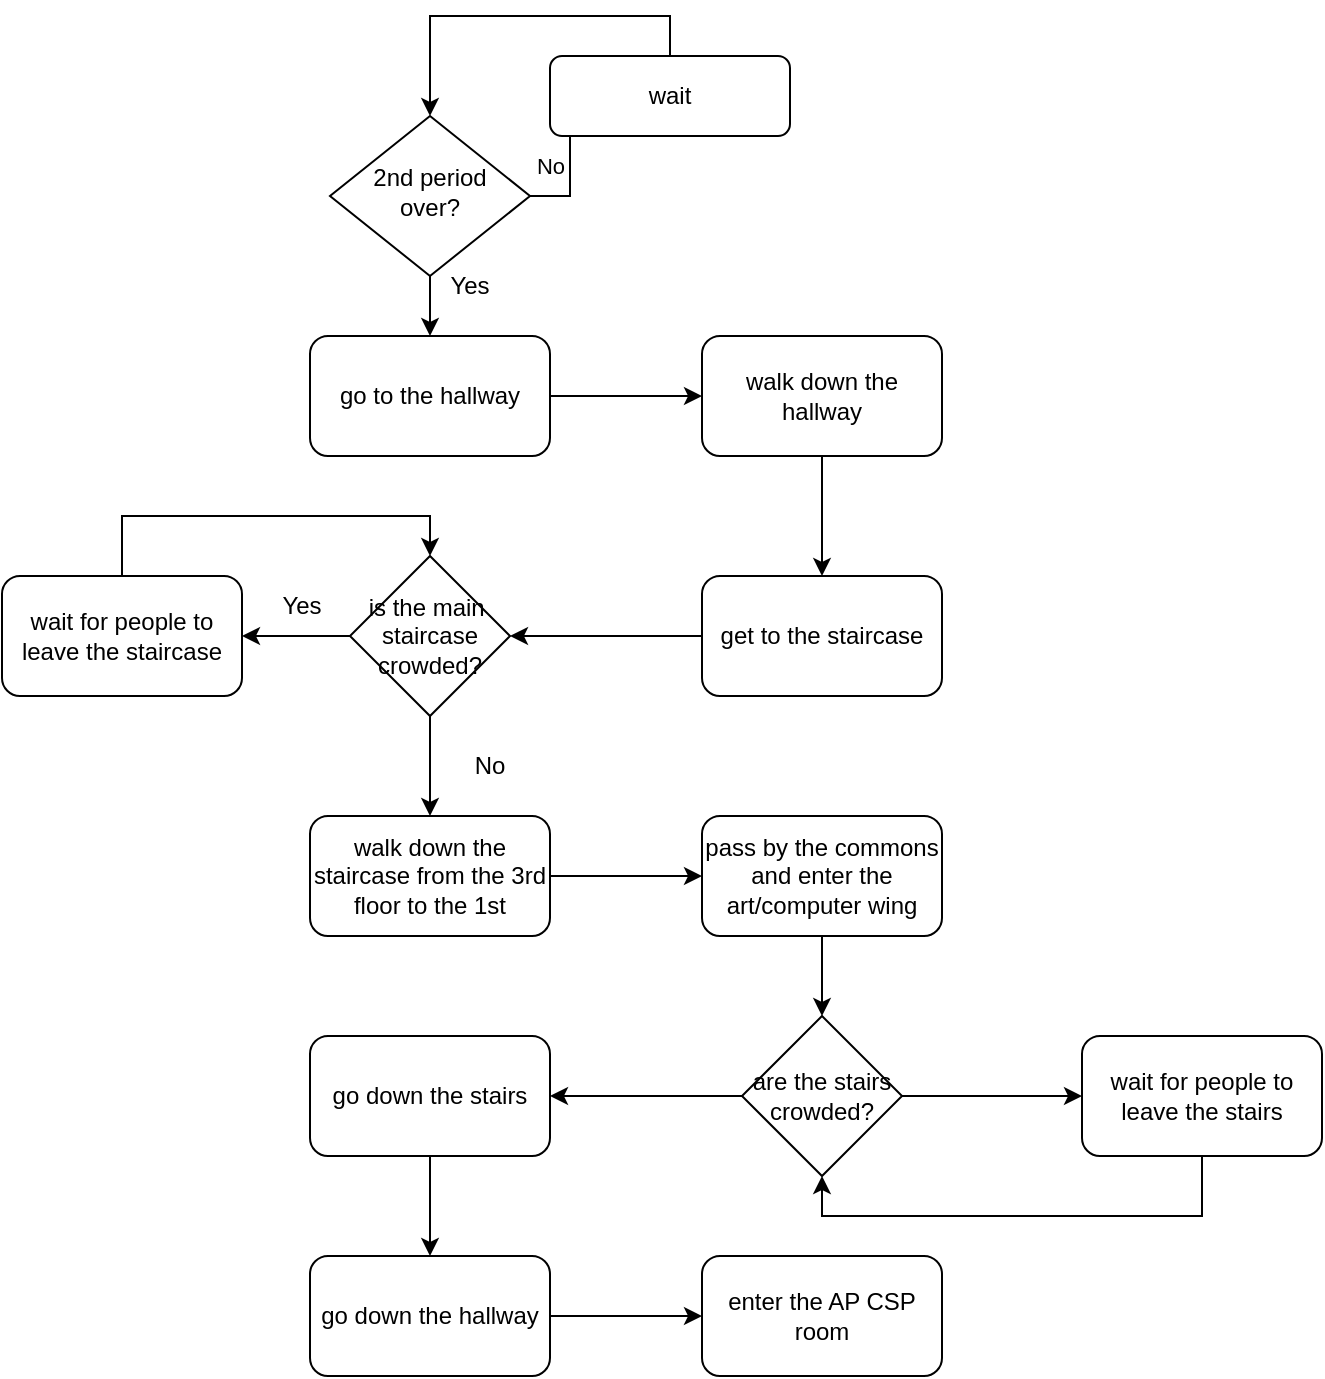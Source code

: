 <mxfile version="22.0.0" type="github">
  <diagram id="C5RBs43oDa-KdzZeNtuy" name="Page-1">
    <mxGraphModel dx="1444" dy="785" grid="1" gridSize="10" guides="1" tooltips="1" connect="1" arrows="1" fold="1" page="1" pageScale="1" pageWidth="827" pageHeight="1169" math="0" shadow="0">
      <root>
        <mxCell id="WIyWlLk6GJQsqaUBKTNV-0" />
        <mxCell id="WIyWlLk6GJQsqaUBKTNV-1" parent="WIyWlLk6GJQsqaUBKTNV-0" />
        <mxCell id="WIyWlLk6GJQsqaUBKTNV-5" value="No" style="edgeStyle=orthogonalEdgeStyle;rounded=0;html=1;jettySize=auto;orthogonalLoop=1;fontSize=11;endArrow=block;endFill=0;endSize=8;strokeWidth=1;shadow=0;labelBackgroundColor=none;" parent="WIyWlLk6GJQsqaUBKTNV-1" source="WIyWlLk6GJQsqaUBKTNV-6" target="WIyWlLk6GJQsqaUBKTNV-7" edge="1">
          <mxGeometry y="10" relative="1" as="geometry">
            <mxPoint as="offset" />
          </mxGeometry>
        </mxCell>
        <mxCell id="bSCC_nH_dsNjckDsFh__-2" style="edgeStyle=orthogonalEdgeStyle;rounded=0;orthogonalLoop=1;jettySize=auto;html=1;exitX=0.5;exitY=1;exitDx=0;exitDy=0;entryX=0.5;entryY=0;entryDx=0;entryDy=0;" edge="1" parent="WIyWlLk6GJQsqaUBKTNV-1" source="WIyWlLk6GJQsqaUBKTNV-6" target="bSCC_nH_dsNjckDsFh__-1">
          <mxGeometry relative="1" as="geometry" />
        </mxCell>
        <mxCell id="WIyWlLk6GJQsqaUBKTNV-6" value="2nd period over?" style="rhombus;whiteSpace=wrap;html=1;shadow=0;fontFamily=Helvetica;fontSize=12;align=center;strokeWidth=1;spacing=6;spacingTop=-4;" parent="WIyWlLk6GJQsqaUBKTNV-1" vertex="1">
          <mxGeometry x="304" y="60" width="100" height="80" as="geometry" />
        </mxCell>
        <mxCell id="bSCC_nH_dsNjckDsFh__-0" style="edgeStyle=orthogonalEdgeStyle;rounded=0;orthogonalLoop=1;jettySize=auto;html=1;exitX=0.5;exitY=0;exitDx=0;exitDy=0;entryX=0.5;entryY=0;entryDx=0;entryDy=0;" edge="1" parent="WIyWlLk6GJQsqaUBKTNV-1" source="WIyWlLk6GJQsqaUBKTNV-7" target="WIyWlLk6GJQsqaUBKTNV-6">
          <mxGeometry relative="1" as="geometry" />
        </mxCell>
        <mxCell id="WIyWlLk6GJQsqaUBKTNV-7" value="wait" style="rounded=1;whiteSpace=wrap;html=1;fontSize=12;glass=0;strokeWidth=1;shadow=0;" parent="WIyWlLk6GJQsqaUBKTNV-1" vertex="1">
          <mxGeometry x="414" y="30" width="120" height="40" as="geometry" />
        </mxCell>
        <mxCell id="bSCC_nH_dsNjckDsFh__-4" style="edgeStyle=orthogonalEdgeStyle;rounded=0;orthogonalLoop=1;jettySize=auto;html=1;exitX=1;exitY=0.5;exitDx=0;exitDy=0;entryX=0;entryY=0.5;entryDx=0;entryDy=0;" edge="1" parent="WIyWlLk6GJQsqaUBKTNV-1" source="bSCC_nH_dsNjckDsFh__-1" target="bSCC_nH_dsNjckDsFh__-3">
          <mxGeometry relative="1" as="geometry" />
        </mxCell>
        <mxCell id="bSCC_nH_dsNjckDsFh__-1" value="go to the hallway" style="rounded=1;whiteSpace=wrap;html=1;" vertex="1" parent="WIyWlLk6GJQsqaUBKTNV-1">
          <mxGeometry x="294" y="170" width="120" height="60" as="geometry" />
        </mxCell>
        <mxCell id="bSCC_nH_dsNjckDsFh__-7" style="edgeStyle=orthogonalEdgeStyle;rounded=0;orthogonalLoop=1;jettySize=auto;html=1;exitX=0.5;exitY=1;exitDx=0;exitDy=0;entryX=0.5;entryY=0;entryDx=0;entryDy=0;" edge="1" parent="WIyWlLk6GJQsqaUBKTNV-1" source="bSCC_nH_dsNjckDsFh__-3" target="bSCC_nH_dsNjckDsFh__-6">
          <mxGeometry relative="1" as="geometry" />
        </mxCell>
        <mxCell id="bSCC_nH_dsNjckDsFh__-3" value="walk down the hallway" style="rounded=1;whiteSpace=wrap;html=1;" vertex="1" parent="WIyWlLk6GJQsqaUBKTNV-1">
          <mxGeometry x="490" y="170" width="120" height="60" as="geometry" />
        </mxCell>
        <mxCell id="bSCC_nH_dsNjckDsFh__-11" style="edgeStyle=orthogonalEdgeStyle;rounded=0;orthogonalLoop=1;jettySize=auto;html=1;exitX=0;exitY=0.5;exitDx=0;exitDy=0;entryX=1;entryY=0.5;entryDx=0;entryDy=0;" edge="1" parent="WIyWlLk6GJQsqaUBKTNV-1" source="bSCC_nH_dsNjckDsFh__-6" target="bSCC_nH_dsNjckDsFh__-10">
          <mxGeometry relative="1" as="geometry" />
        </mxCell>
        <mxCell id="bSCC_nH_dsNjckDsFh__-6" value="get to the staircase" style="rounded=1;whiteSpace=wrap;html=1;" vertex="1" parent="WIyWlLk6GJQsqaUBKTNV-1">
          <mxGeometry x="490" y="290" width="120" height="60" as="geometry" />
        </mxCell>
        <mxCell id="bSCC_nH_dsNjckDsFh__-8" value="Yes" style="text;html=1;strokeColor=none;fillColor=none;align=center;verticalAlign=middle;whiteSpace=wrap;rounded=0;" vertex="1" parent="WIyWlLk6GJQsqaUBKTNV-1">
          <mxGeometry x="344" y="130" width="60" height="30" as="geometry" />
        </mxCell>
        <mxCell id="bSCC_nH_dsNjckDsFh__-14" style="edgeStyle=orthogonalEdgeStyle;rounded=0;orthogonalLoop=1;jettySize=auto;html=1;exitX=0;exitY=0.5;exitDx=0;exitDy=0;entryX=1;entryY=0.5;entryDx=0;entryDy=0;" edge="1" parent="WIyWlLk6GJQsqaUBKTNV-1" source="bSCC_nH_dsNjckDsFh__-10" target="bSCC_nH_dsNjckDsFh__-12">
          <mxGeometry relative="1" as="geometry" />
        </mxCell>
        <mxCell id="bSCC_nH_dsNjckDsFh__-15" style="edgeStyle=orthogonalEdgeStyle;rounded=0;orthogonalLoop=1;jettySize=auto;html=1;exitX=0.5;exitY=1;exitDx=0;exitDy=0;entryX=0.5;entryY=0;entryDx=0;entryDy=0;" edge="1" parent="WIyWlLk6GJQsqaUBKTNV-1" source="bSCC_nH_dsNjckDsFh__-10" target="bSCC_nH_dsNjckDsFh__-13">
          <mxGeometry relative="1" as="geometry" />
        </mxCell>
        <mxCell id="bSCC_nH_dsNjckDsFh__-10" value="is the main&amp;nbsp; staircase crowded?" style="rhombus;whiteSpace=wrap;html=1;" vertex="1" parent="WIyWlLk6GJQsqaUBKTNV-1">
          <mxGeometry x="314" y="280" width="80" height="80" as="geometry" />
        </mxCell>
        <mxCell id="bSCC_nH_dsNjckDsFh__-17" style="edgeStyle=orthogonalEdgeStyle;rounded=0;orthogonalLoop=1;jettySize=auto;html=1;exitX=0.5;exitY=0;exitDx=0;exitDy=0;entryX=0.5;entryY=0;entryDx=0;entryDy=0;" edge="1" parent="WIyWlLk6GJQsqaUBKTNV-1" source="bSCC_nH_dsNjckDsFh__-12" target="bSCC_nH_dsNjckDsFh__-10">
          <mxGeometry relative="1" as="geometry" />
        </mxCell>
        <mxCell id="bSCC_nH_dsNjckDsFh__-12" value="wait for people to leave the staircase" style="rounded=1;whiteSpace=wrap;html=1;" vertex="1" parent="WIyWlLk6GJQsqaUBKTNV-1">
          <mxGeometry x="140" y="290" width="120" height="60" as="geometry" />
        </mxCell>
        <mxCell id="bSCC_nH_dsNjckDsFh__-20" style="edgeStyle=orthogonalEdgeStyle;rounded=0;orthogonalLoop=1;jettySize=auto;html=1;exitX=1;exitY=0.5;exitDx=0;exitDy=0;entryX=0;entryY=0.5;entryDx=0;entryDy=0;" edge="1" parent="WIyWlLk6GJQsqaUBKTNV-1" source="bSCC_nH_dsNjckDsFh__-13" target="bSCC_nH_dsNjckDsFh__-19">
          <mxGeometry relative="1" as="geometry" />
        </mxCell>
        <mxCell id="bSCC_nH_dsNjckDsFh__-13" value="walk down the staircase from the 3rd floor to the 1st" style="rounded=1;whiteSpace=wrap;html=1;" vertex="1" parent="WIyWlLk6GJQsqaUBKTNV-1">
          <mxGeometry x="294" y="410" width="120" height="60" as="geometry" />
        </mxCell>
        <mxCell id="bSCC_nH_dsNjckDsFh__-16" value="Yes" style="text;html=1;strokeColor=none;fillColor=none;align=center;verticalAlign=middle;whiteSpace=wrap;rounded=0;" vertex="1" parent="WIyWlLk6GJQsqaUBKTNV-1">
          <mxGeometry x="260" y="290" width="60" height="30" as="geometry" />
        </mxCell>
        <mxCell id="bSCC_nH_dsNjckDsFh__-18" value="No" style="text;html=1;strokeColor=none;fillColor=none;align=center;verticalAlign=middle;whiteSpace=wrap;rounded=0;" vertex="1" parent="WIyWlLk6GJQsqaUBKTNV-1">
          <mxGeometry x="354" y="370" width="60" height="30" as="geometry" />
        </mxCell>
        <mxCell id="bSCC_nH_dsNjckDsFh__-22" style="edgeStyle=orthogonalEdgeStyle;rounded=0;orthogonalLoop=1;jettySize=auto;html=1;exitX=0.5;exitY=1;exitDx=0;exitDy=0;entryX=0.5;entryY=0;entryDx=0;entryDy=0;" edge="1" parent="WIyWlLk6GJQsqaUBKTNV-1" source="bSCC_nH_dsNjckDsFh__-19" target="bSCC_nH_dsNjckDsFh__-21">
          <mxGeometry relative="1" as="geometry" />
        </mxCell>
        <mxCell id="bSCC_nH_dsNjckDsFh__-19" value="pass by the commons and enter the art/computer wing" style="rounded=1;whiteSpace=wrap;html=1;" vertex="1" parent="WIyWlLk6GJQsqaUBKTNV-1">
          <mxGeometry x="490" y="410" width="120" height="60" as="geometry" />
        </mxCell>
        <mxCell id="bSCC_nH_dsNjckDsFh__-24" style="edgeStyle=orthogonalEdgeStyle;rounded=0;orthogonalLoop=1;jettySize=auto;html=1;exitX=0;exitY=0.5;exitDx=0;exitDy=0;entryX=1;entryY=0.5;entryDx=0;entryDy=0;" edge="1" parent="WIyWlLk6GJQsqaUBKTNV-1" source="bSCC_nH_dsNjckDsFh__-21" target="bSCC_nH_dsNjckDsFh__-23">
          <mxGeometry relative="1" as="geometry" />
        </mxCell>
        <mxCell id="bSCC_nH_dsNjckDsFh__-26" style="edgeStyle=orthogonalEdgeStyle;rounded=0;orthogonalLoop=1;jettySize=auto;html=1;exitX=1;exitY=0.5;exitDx=0;exitDy=0;" edge="1" parent="WIyWlLk6GJQsqaUBKTNV-1" source="bSCC_nH_dsNjckDsFh__-21" target="bSCC_nH_dsNjckDsFh__-25">
          <mxGeometry relative="1" as="geometry" />
        </mxCell>
        <mxCell id="bSCC_nH_dsNjckDsFh__-21" value="are the stairs crowded?" style="rhombus;whiteSpace=wrap;html=1;" vertex="1" parent="WIyWlLk6GJQsqaUBKTNV-1">
          <mxGeometry x="510" y="510" width="80" height="80" as="geometry" />
        </mxCell>
        <mxCell id="bSCC_nH_dsNjckDsFh__-32" style="edgeStyle=orthogonalEdgeStyle;rounded=0;orthogonalLoop=1;jettySize=auto;html=1;exitX=0.5;exitY=1;exitDx=0;exitDy=0;entryX=0.5;entryY=0;entryDx=0;entryDy=0;" edge="1" parent="WIyWlLk6GJQsqaUBKTNV-1" source="bSCC_nH_dsNjckDsFh__-23" target="bSCC_nH_dsNjckDsFh__-28">
          <mxGeometry relative="1" as="geometry" />
        </mxCell>
        <mxCell id="bSCC_nH_dsNjckDsFh__-23" value="go down the stairs" style="rounded=1;whiteSpace=wrap;html=1;" vertex="1" parent="WIyWlLk6GJQsqaUBKTNV-1">
          <mxGeometry x="294" y="520" width="120" height="60" as="geometry" />
        </mxCell>
        <mxCell id="bSCC_nH_dsNjckDsFh__-27" style="edgeStyle=orthogonalEdgeStyle;rounded=0;orthogonalLoop=1;jettySize=auto;html=1;exitX=0.5;exitY=1;exitDx=0;exitDy=0;entryX=0.5;entryY=1;entryDx=0;entryDy=0;" edge="1" parent="WIyWlLk6GJQsqaUBKTNV-1" source="bSCC_nH_dsNjckDsFh__-25" target="bSCC_nH_dsNjckDsFh__-21">
          <mxGeometry relative="1" as="geometry" />
        </mxCell>
        <mxCell id="bSCC_nH_dsNjckDsFh__-25" value="wait for people to leave the stairs" style="rounded=1;whiteSpace=wrap;html=1;" vertex="1" parent="WIyWlLk6GJQsqaUBKTNV-1">
          <mxGeometry x="680" y="520" width="120" height="60" as="geometry" />
        </mxCell>
        <mxCell id="bSCC_nH_dsNjckDsFh__-30" style="edgeStyle=orthogonalEdgeStyle;rounded=0;orthogonalLoop=1;jettySize=auto;html=1;exitX=1;exitY=0.5;exitDx=0;exitDy=0;entryX=0;entryY=0.5;entryDx=0;entryDy=0;" edge="1" parent="WIyWlLk6GJQsqaUBKTNV-1" source="bSCC_nH_dsNjckDsFh__-28" target="bSCC_nH_dsNjckDsFh__-29">
          <mxGeometry relative="1" as="geometry" />
        </mxCell>
        <mxCell id="bSCC_nH_dsNjckDsFh__-28" value="go down the hallway" style="rounded=1;whiteSpace=wrap;html=1;" vertex="1" parent="WIyWlLk6GJQsqaUBKTNV-1">
          <mxGeometry x="294" y="630" width="120" height="60" as="geometry" />
        </mxCell>
        <mxCell id="bSCC_nH_dsNjckDsFh__-29" value="enter the AP CSP room" style="rounded=1;whiteSpace=wrap;html=1;" vertex="1" parent="WIyWlLk6GJQsqaUBKTNV-1">
          <mxGeometry x="490" y="630" width="120" height="60" as="geometry" />
        </mxCell>
      </root>
    </mxGraphModel>
  </diagram>
</mxfile>
